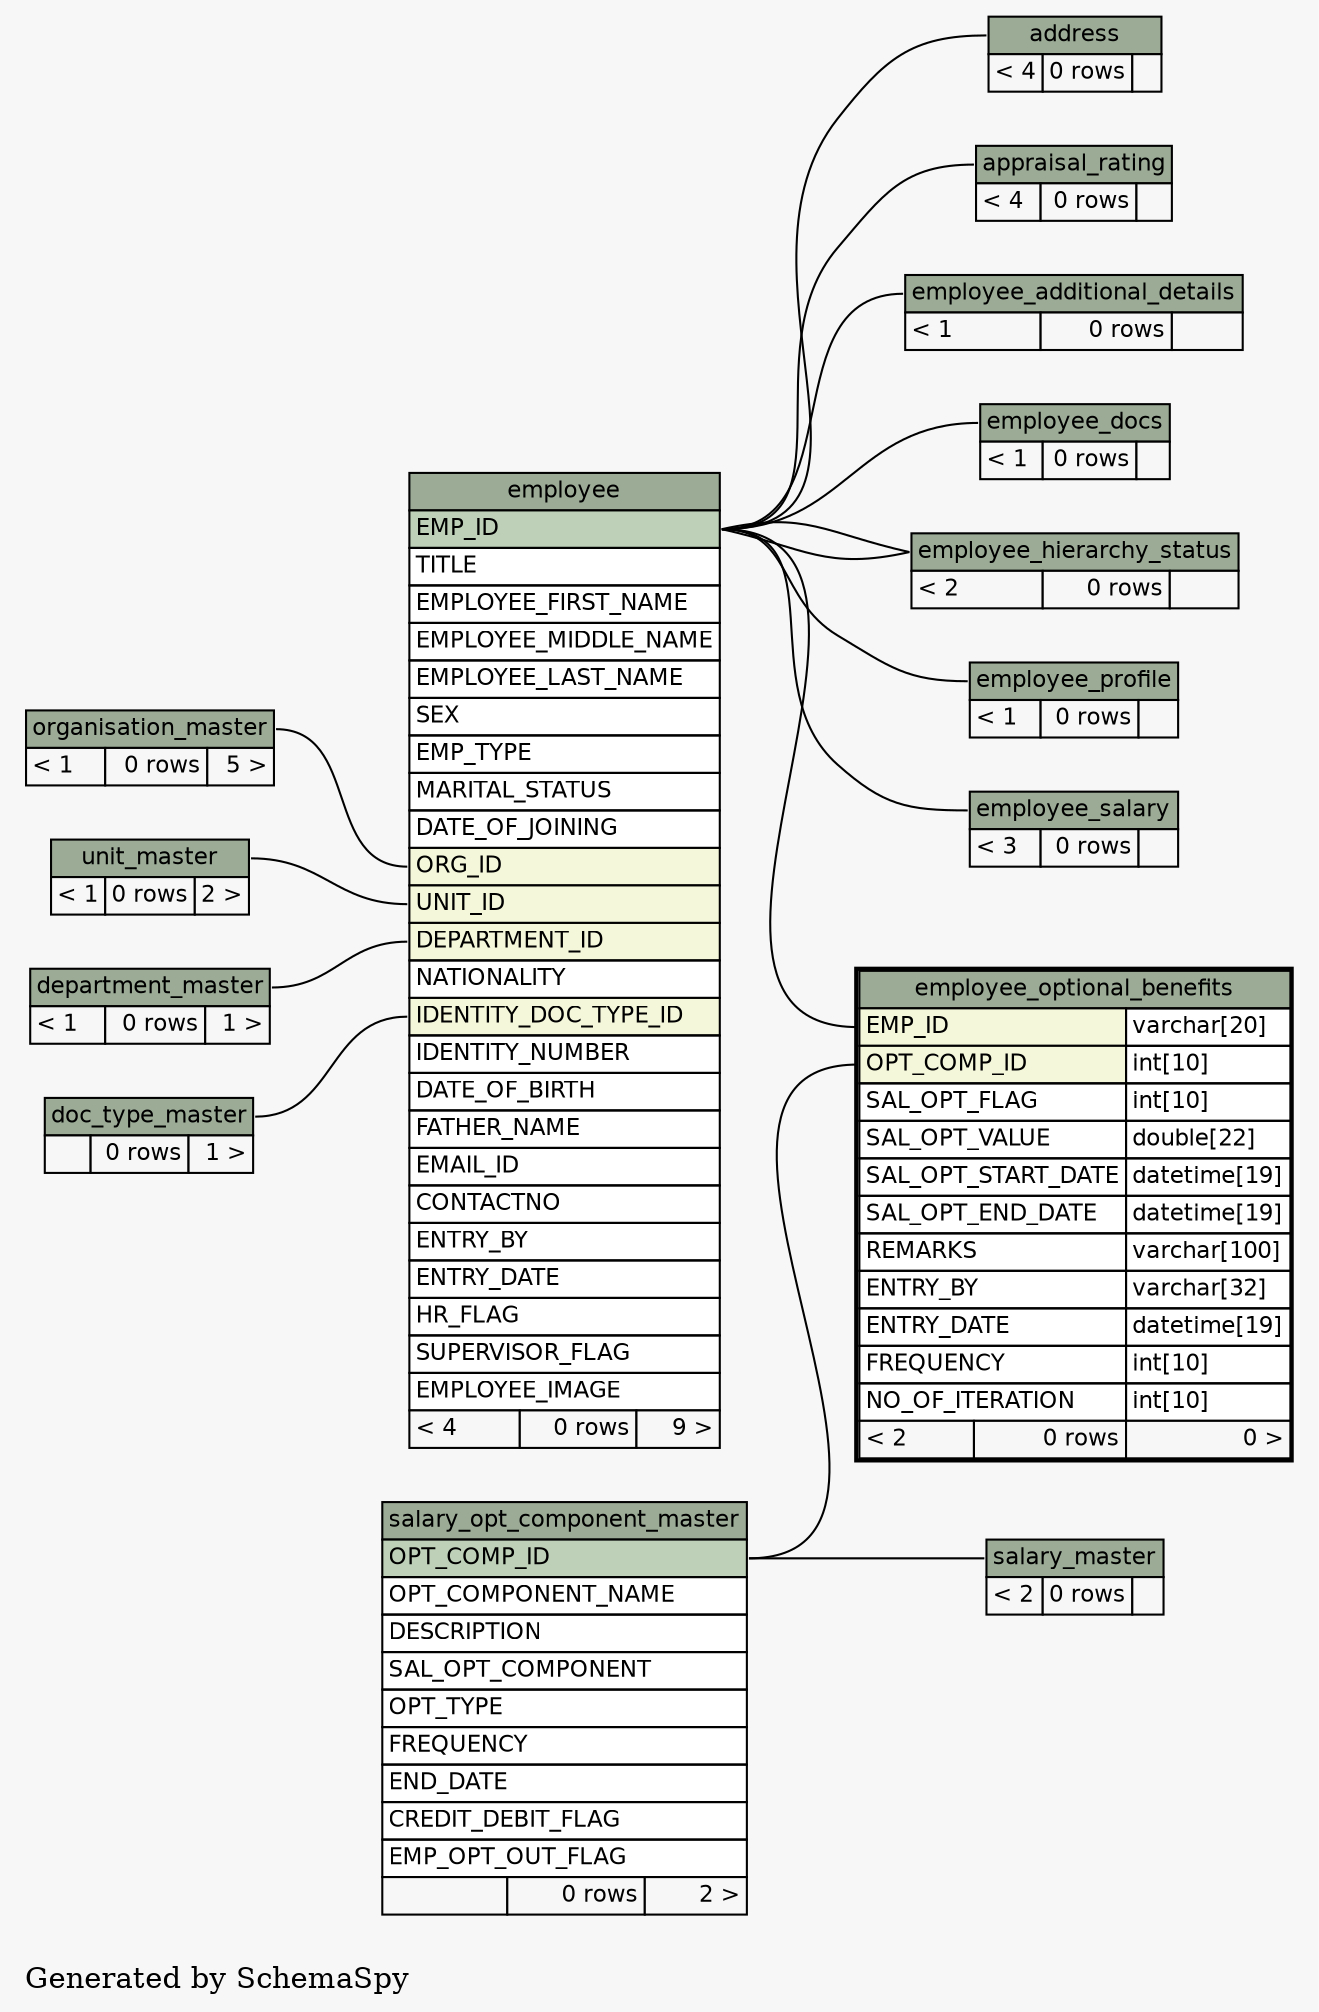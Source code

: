 // dot 2.38.0 on Windows 7 6.1
digraph "twoDegreesRelationshipsGraph" {
  graph [
    rankdir="RL"
    bgcolor="#f7f7f7"
    label="\nGenerated by SchemaSpy"
    labeljust="l"
  ];
  node [
    fontname="Helvetica"
    fontsize="11"
    shape="plaintext"
  ];
  edge [
    arrowsize="0.8"
  ];
  "address":"address.heading":w -> "employee":"EMP_ID":e [arrowtail=tee arrowhead=none];
  "appraisal_rating":"appraisal_rating.heading":w -> "employee":"EMP_ID":e [arrowtail=crowtee arrowhead=none];
  "employee":"DEPARTMENT_ID":w -> "department_master":"department_master.heading":e [arrowtail=crowodot arrowhead=none];
  "employee":"IDENTITY_DOC_TYPE_ID":w -> "doc_type_master":"doc_type_master.heading":e [arrowtail=crowodot arrowhead=none];
  "employee":"ORG_ID":w -> "organisation_master":"organisation_master.heading":e [arrowtail=crowodot arrowhead=none];
  "employee":"UNIT_ID":w -> "unit_master":"unit_master.heading":e [arrowtail=crowodot arrowhead=none];
  "employee_additional_details":"employee_additional_details.heading":w -> "employee":"EMP_ID":e [arrowtail=tee arrowhead=none];
  "employee_docs":"employee_docs.heading":w -> "employee":"EMP_ID":e [arrowtail=crowtee arrowhead=none];
  "employee_hierarchy_status":"employee_hierarchy_status.heading":w -> "employee":"EMP_ID":e [arrowtail=tee arrowhead=none];
  "employee_hierarchy_status":"employee_hierarchy_status.heading":w -> "employee":"EMP_ID":e [arrowtail=crowodot arrowhead=none];
  "employee_optional_benefits":"EMP_ID":w -> "employee":"EMP_ID":e [arrowtail=crowodot arrowhead=none];
  "employee_optional_benefits":"OPT_COMP_ID":w -> "salary_opt_component_master":"OPT_COMP_ID":e [arrowtail=crowodot arrowhead=none];
  "employee_profile":"employee_profile.heading":w -> "employee":"EMP_ID":e [arrowtail=tee arrowhead=none];
  "employee_salary":"employee_salary.heading":w -> "employee":"EMP_ID":e [arrowtail=crowtee arrowhead=none];
  "salary_master":"salary_master.heading":w -> "salary_opt_component_master":"OPT_COMP_ID":e [arrowtail=crowodot arrowhead=none];
  "address" [
    label=<
    <TABLE BORDER="0" CELLBORDER="1" CELLSPACING="0" BGCOLOR="#ffffff">
      <TR><TD PORT="address.heading" COLSPAN="3" BGCOLOR="#9bab96" ALIGN="CENTER">address</TD></TR>
      <TR><TD ALIGN="LEFT" BGCOLOR="#f7f7f7">&lt; 4</TD><TD ALIGN="RIGHT" BGCOLOR="#f7f7f7">0 rows</TD><TD ALIGN="RIGHT" BGCOLOR="#f7f7f7">  </TD></TR>
    </TABLE>>
    URL="address.html#graph"
    tooltip="address"
  ];
  "appraisal_rating" [
    label=<
    <TABLE BORDER="0" CELLBORDER="1" CELLSPACING="0" BGCOLOR="#ffffff">
      <TR><TD PORT="appraisal_rating.heading" COLSPAN="3" BGCOLOR="#9bab96" ALIGN="CENTER">appraisal_rating</TD></TR>
      <TR><TD ALIGN="LEFT" BGCOLOR="#f7f7f7">&lt; 4</TD><TD ALIGN="RIGHT" BGCOLOR="#f7f7f7">0 rows</TD><TD ALIGN="RIGHT" BGCOLOR="#f7f7f7">  </TD></TR>
    </TABLE>>
    URL="appraisal_rating.html#graph"
    tooltip="appraisal_rating"
  ];
  "department_master" [
    label=<
    <TABLE BORDER="0" CELLBORDER="1" CELLSPACING="0" BGCOLOR="#ffffff">
      <TR><TD PORT="department_master.heading" COLSPAN="3" BGCOLOR="#9bab96" ALIGN="CENTER">department_master</TD></TR>
      <TR><TD ALIGN="LEFT" BGCOLOR="#f7f7f7">&lt; 1</TD><TD ALIGN="RIGHT" BGCOLOR="#f7f7f7">0 rows</TD><TD ALIGN="RIGHT" BGCOLOR="#f7f7f7">1 &gt;</TD></TR>
    </TABLE>>
    URL="department_master.html#graph"
    tooltip="department_master"
  ];
  "doc_type_master" [
    label=<
    <TABLE BORDER="0" CELLBORDER="1" CELLSPACING="0" BGCOLOR="#ffffff">
      <TR><TD PORT="doc_type_master.heading" COLSPAN="3" BGCOLOR="#9bab96" ALIGN="CENTER">doc_type_master</TD></TR>
      <TR><TD ALIGN="LEFT" BGCOLOR="#f7f7f7">  </TD><TD ALIGN="RIGHT" BGCOLOR="#f7f7f7">0 rows</TD><TD ALIGN="RIGHT" BGCOLOR="#f7f7f7">1 &gt;</TD></TR>
    </TABLE>>
    URL="doc_type_master.html#graph"
    tooltip="doc_type_master"
  ];
  "employee" [
    label=<
    <TABLE BORDER="0" CELLBORDER="1" CELLSPACING="0" BGCOLOR="#ffffff">
      <TR><TD PORT="employee.heading" COLSPAN="3" BGCOLOR="#9bab96" ALIGN="CENTER">employee</TD></TR>
      <TR><TD PORT="EMP_ID" COLSPAN="3" BGCOLOR="#bed1b8" ALIGN="LEFT">EMP_ID</TD></TR>
      <TR><TD PORT="TITLE" COLSPAN="3" ALIGN="LEFT">TITLE</TD></TR>
      <TR><TD PORT="EMPLOYEE_FIRST_NAME" COLSPAN="3" ALIGN="LEFT">EMPLOYEE_FIRST_NAME</TD></TR>
      <TR><TD PORT="EMPLOYEE_MIDDLE_NAME" COLSPAN="3" ALIGN="LEFT">EMPLOYEE_MIDDLE_NAME</TD></TR>
      <TR><TD PORT="EMPLOYEE_LAST_NAME" COLSPAN="3" ALIGN="LEFT">EMPLOYEE_LAST_NAME</TD></TR>
      <TR><TD PORT="SEX" COLSPAN="3" ALIGN="LEFT">SEX</TD></TR>
      <TR><TD PORT="EMP_TYPE" COLSPAN="3" ALIGN="LEFT">EMP_TYPE</TD></TR>
      <TR><TD PORT="MARITAL_STATUS" COLSPAN="3" ALIGN="LEFT">MARITAL_STATUS</TD></TR>
      <TR><TD PORT="DATE_OF_JOINING" COLSPAN="3" ALIGN="LEFT">DATE_OF_JOINING</TD></TR>
      <TR><TD PORT="ORG_ID" COLSPAN="3" BGCOLOR="#f4f7da" ALIGN="LEFT">ORG_ID</TD></TR>
      <TR><TD PORT="UNIT_ID" COLSPAN="3" BGCOLOR="#f4f7da" ALIGN="LEFT">UNIT_ID</TD></TR>
      <TR><TD PORT="DEPARTMENT_ID" COLSPAN="3" BGCOLOR="#f4f7da" ALIGN="LEFT">DEPARTMENT_ID</TD></TR>
      <TR><TD PORT="NATIONALITY" COLSPAN="3" ALIGN="LEFT">NATIONALITY</TD></TR>
      <TR><TD PORT="IDENTITY_DOC_TYPE_ID" COLSPAN="3" BGCOLOR="#f4f7da" ALIGN="LEFT">IDENTITY_DOC_TYPE_ID</TD></TR>
      <TR><TD PORT="IDENTITY_NUMBER" COLSPAN="3" ALIGN="LEFT">IDENTITY_NUMBER</TD></TR>
      <TR><TD PORT="DATE_OF_BIRTH" COLSPAN="3" ALIGN="LEFT">DATE_OF_BIRTH</TD></TR>
      <TR><TD PORT="FATHER_NAME" COLSPAN="3" ALIGN="LEFT">FATHER_NAME</TD></TR>
      <TR><TD PORT="EMAIL_ID" COLSPAN="3" ALIGN="LEFT">EMAIL_ID</TD></TR>
      <TR><TD PORT="CONTACTNO" COLSPAN="3" ALIGN="LEFT">CONTACTNO</TD></TR>
      <TR><TD PORT="ENTRY_BY" COLSPAN="3" ALIGN="LEFT">ENTRY_BY</TD></TR>
      <TR><TD PORT="ENTRY_DATE" COLSPAN="3" ALIGN="LEFT">ENTRY_DATE</TD></TR>
      <TR><TD PORT="HR_FLAG" COLSPAN="3" ALIGN="LEFT">HR_FLAG</TD></TR>
      <TR><TD PORT="SUPERVISOR_FLAG" COLSPAN="3" ALIGN="LEFT">SUPERVISOR_FLAG</TD></TR>
      <TR><TD PORT="EMPLOYEE_IMAGE" COLSPAN="3" ALIGN="LEFT">EMPLOYEE_IMAGE</TD></TR>
      <TR><TD ALIGN="LEFT" BGCOLOR="#f7f7f7">&lt; 4</TD><TD ALIGN="RIGHT" BGCOLOR="#f7f7f7">0 rows</TD><TD ALIGN="RIGHT" BGCOLOR="#f7f7f7">9 &gt;</TD></TR>
    </TABLE>>
    URL="employee.html#graph"
    tooltip="employee"
  ];
  "employee_additional_details" [
    label=<
    <TABLE BORDER="0" CELLBORDER="1" CELLSPACING="0" BGCOLOR="#ffffff">
      <TR><TD PORT="employee_additional_details.heading" COLSPAN="3" BGCOLOR="#9bab96" ALIGN="CENTER">employee_additional_details</TD></TR>
      <TR><TD ALIGN="LEFT" BGCOLOR="#f7f7f7">&lt; 1</TD><TD ALIGN="RIGHT" BGCOLOR="#f7f7f7">0 rows</TD><TD ALIGN="RIGHT" BGCOLOR="#f7f7f7">  </TD></TR>
    </TABLE>>
    URL="employee_additional_details.html#graph"
    tooltip="employee_additional_details"
  ];
  "employee_docs" [
    label=<
    <TABLE BORDER="0" CELLBORDER="1" CELLSPACING="0" BGCOLOR="#ffffff">
      <TR><TD PORT="employee_docs.heading" COLSPAN="3" BGCOLOR="#9bab96" ALIGN="CENTER">employee_docs</TD></TR>
      <TR><TD ALIGN="LEFT" BGCOLOR="#f7f7f7">&lt; 1</TD><TD ALIGN="RIGHT" BGCOLOR="#f7f7f7">0 rows</TD><TD ALIGN="RIGHT" BGCOLOR="#f7f7f7">  </TD></TR>
    </TABLE>>
    URL="employee_docs.html#graph"
    tooltip="employee_docs"
  ];
  "employee_hierarchy_status" [
    label=<
    <TABLE BORDER="0" CELLBORDER="1" CELLSPACING="0" BGCOLOR="#ffffff">
      <TR><TD PORT="employee_hierarchy_status.heading" COLSPAN="3" BGCOLOR="#9bab96" ALIGN="CENTER">employee_hierarchy_status</TD></TR>
      <TR><TD ALIGN="LEFT" BGCOLOR="#f7f7f7">&lt; 2</TD><TD ALIGN="RIGHT" BGCOLOR="#f7f7f7">0 rows</TD><TD ALIGN="RIGHT" BGCOLOR="#f7f7f7">  </TD></TR>
    </TABLE>>
    URL="employee_hierarchy_status.html#graph"
    tooltip="employee_hierarchy_status"
  ];
  "employee_optional_benefits" [
    label=<
    <TABLE BORDER="2" CELLBORDER="1" CELLSPACING="0" BGCOLOR="#ffffff">
      <TR><TD PORT="employee_optional_benefits.heading" COLSPAN="3" BGCOLOR="#9bab96" ALIGN="CENTER">employee_optional_benefits</TD></TR>
      <TR><TD PORT="EMP_ID" COLSPAN="2" BGCOLOR="#f4f7da" ALIGN="LEFT">EMP_ID</TD><TD PORT="EMP_ID.type" ALIGN="LEFT">varchar[20]</TD></TR>
      <TR><TD PORT="OPT_COMP_ID" COLSPAN="2" BGCOLOR="#f4f7da" ALIGN="LEFT">OPT_COMP_ID</TD><TD PORT="OPT_COMP_ID.type" ALIGN="LEFT">int[10]</TD></TR>
      <TR><TD PORT="SAL_OPT_FLAG" COLSPAN="2" ALIGN="LEFT">SAL_OPT_FLAG</TD><TD PORT="SAL_OPT_FLAG.type" ALIGN="LEFT">int[10]</TD></TR>
      <TR><TD PORT="SAL_OPT_VALUE" COLSPAN="2" ALIGN="LEFT">SAL_OPT_VALUE</TD><TD PORT="SAL_OPT_VALUE.type" ALIGN="LEFT">double[22]</TD></TR>
      <TR><TD PORT="SAL_OPT_START_DATE" COLSPAN="2" ALIGN="LEFT">SAL_OPT_START_DATE</TD><TD PORT="SAL_OPT_START_DATE.type" ALIGN="LEFT">datetime[19]</TD></TR>
      <TR><TD PORT="SAL_OPT_END_DATE" COLSPAN="2" ALIGN="LEFT">SAL_OPT_END_DATE</TD><TD PORT="SAL_OPT_END_DATE.type" ALIGN="LEFT">datetime[19]</TD></TR>
      <TR><TD PORT="REMARKS" COLSPAN="2" ALIGN="LEFT">REMARKS</TD><TD PORT="REMARKS.type" ALIGN="LEFT">varchar[100]</TD></TR>
      <TR><TD PORT="ENTRY_BY" COLSPAN="2" ALIGN="LEFT">ENTRY_BY</TD><TD PORT="ENTRY_BY.type" ALIGN="LEFT">varchar[32]</TD></TR>
      <TR><TD PORT="ENTRY_DATE" COLSPAN="2" ALIGN="LEFT">ENTRY_DATE</TD><TD PORT="ENTRY_DATE.type" ALIGN="LEFT">datetime[19]</TD></TR>
      <TR><TD PORT="FREQUENCY" COLSPAN="2" ALIGN="LEFT">FREQUENCY</TD><TD PORT="FREQUENCY.type" ALIGN="LEFT">int[10]</TD></TR>
      <TR><TD PORT="NO_OF_ITERATION" COLSPAN="2" ALIGN="LEFT">NO_OF_ITERATION</TD><TD PORT="NO_OF_ITERATION.type" ALIGN="LEFT">int[10]</TD></TR>
      <TR><TD ALIGN="LEFT" BGCOLOR="#f7f7f7">&lt; 2</TD><TD ALIGN="RIGHT" BGCOLOR="#f7f7f7">0 rows</TD><TD ALIGN="RIGHT" BGCOLOR="#f7f7f7">0 &gt;</TD></TR>
    </TABLE>>
    URL="employee_optional_benefits.html#"
    tooltip="employee_optional_benefits"
  ];
  "employee_profile" [
    label=<
    <TABLE BORDER="0" CELLBORDER="1" CELLSPACING="0" BGCOLOR="#ffffff">
      <TR><TD PORT="employee_profile.heading" COLSPAN="3" BGCOLOR="#9bab96" ALIGN="CENTER">employee_profile</TD></TR>
      <TR><TD ALIGN="LEFT" BGCOLOR="#f7f7f7">&lt; 1</TD><TD ALIGN="RIGHT" BGCOLOR="#f7f7f7">0 rows</TD><TD ALIGN="RIGHT" BGCOLOR="#f7f7f7">  </TD></TR>
    </TABLE>>
    URL="employee_profile.html#graph"
    tooltip="employee_profile"
  ];
  "employee_salary" [
    label=<
    <TABLE BORDER="0" CELLBORDER="1" CELLSPACING="0" BGCOLOR="#ffffff">
      <TR><TD PORT="employee_salary.heading" COLSPAN="3" BGCOLOR="#9bab96" ALIGN="CENTER">employee_salary</TD></TR>
      <TR><TD ALIGN="LEFT" BGCOLOR="#f7f7f7">&lt; 3</TD><TD ALIGN="RIGHT" BGCOLOR="#f7f7f7">0 rows</TD><TD ALIGN="RIGHT" BGCOLOR="#f7f7f7">  </TD></TR>
    </TABLE>>
    URL="employee_salary.html#graph"
    tooltip="employee_salary"
  ];
  "organisation_master" [
    label=<
    <TABLE BORDER="0" CELLBORDER="1" CELLSPACING="0" BGCOLOR="#ffffff">
      <TR><TD PORT="organisation_master.heading" COLSPAN="3" BGCOLOR="#9bab96" ALIGN="CENTER">organisation_master</TD></TR>
      <TR><TD ALIGN="LEFT" BGCOLOR="#f7f7f7">&lt; 1</TD><TD ALIGN="RIGHT" BGCOLOR="#f7f7f7">0 rows</TD><TD ALIGN="RIGHT" BGCOLOR="#f7f7f7">5 &gt;</TD></TR>
    </TABLE>>
    URL="organisation_master.html#graph"
    tooltip="organisation_master"
  ];
  "salary_master" [
    label=<
    <TABLE BORDER="0" CELLBORDER="1" CELLSPACING="0" BGCOLOR="#ffffff">
      <TR><TD PORT="salary_master.heading" COLSPAN="3" BGCOLOR="#9bab96" ALIGN="CENTER">salary_master</TD></TR>
      <TR><TD ALIGN="LEFT" BGCOLOR="#f7f7f7">&lt; 2</TD><TD ALIGN="RIGHT" BGCOLOR="#f7f7f7">0 rows</TD><TD ALIGN="RIGHT" BGCOLOR="#f7f7f7">  </TD></TR>
    </TABLE>>
    URL="salary_master.html#graph"
    tooltip="salary_master"
  ];
  "salary_opt_component_master" [
    label=<
    <TABLE BORDER="0" CELLBORDER="1" CELLSPACING="0" BGCOLOR="#ffffff">
      <TR><TD PORT="salary_opt_component_master.heading" COLSPAN="3" BGCOLOR="#9bab96" ALIGN="CENTER">salary_opt_component_master</TD></TR>
      <TR><TD PORT="OPT_COMP_ID" COLSPAN="3" BGCOLOR="#bed1b8" ALIGN="LEFT">OPT_COMP_ID</TD></TR>
      <TR><TD PORT="OPT_COMPONENT_NAME" COLSPAN="3" ALIGN="LEFT">OPT_COMPONENT_NAME</TD></TR>
      <TR><TD PORT="DESCRIPTION" COLSPAN="3" ALIGN="LEFT">DESCRIPTION</TD></TR>
      <TR><TD PORT="SAL_OPT_COMPONENT" COLSPAN="3" ALIGN="LEFT">SAL_OPT_COMPONENT</TD></TR>
      <TR><TD PORT="OPT_TYPE" COLSPAN="3" ALIGN="LEFT">OPT_TYPE</TD></TR>
      <TR><TD PORT="FREQUENCY" COLSPAN="3" ALIGN="LEFT">FREQUENCY</TD></TR>
      <TR><TD PORT="END_DATE" COLSPAN="3" ALIGN="LEFT">END_DATE</TD></TR>
      <TR><TD PORT="CREDIT_DEBIT_FLAG" COLSPAN="3" ALIGN="LEFT">CREDIT_DEBIT_FLAG</TD></TR>
      <TR><TD PORT="EMP_OPT_OUT_FLAG" COLSPAN="3" ALIGN="LEFT">EMP_OPT_OUT_FLAG</TD></TR>
      <TR><TD ALIGN="LEFT" BGCOLOR="#f7f7f7">  </TD><TD ALIGN="RIGHT" BGCOLOR="#f7f7f7">0 rows</TD><TD ALIGN="RIGHT" BGCOLOR="#f7f7f7">2 &gt;</TD></TR>
    </TABLE>>
    URL="salary_opt_component_master.html#graph"
    tooltip="salary_opt_component_master"
  ];
  "unit_master" [
    label=<
    <TABLE BORDER="0" CELLBORDER="1" CELLSPACING="0" BGCOLOR="#ffffff">
      <TR><TD PORT="unit_master.heading" COLSPAN="3" BGCOLOR="#9bab96" ALIGN="CENTER">unit_master</TD></TR>
      <TR><TD ALIGN="LEFT" BGCOLOR="#f7f7f7">&lt; 1</TD><TD ALIGN="RIGHT" BGCOLOR="#f7f7f7">0 rows</TD><TD ALIGN="RIGHT" BGCOLOR="#f7f7f7">2 &gt;</TD></TR>
    </TABLE>>
    URL="unit_master.html#graph"
    tooltip="unit_master"
  ];
}
